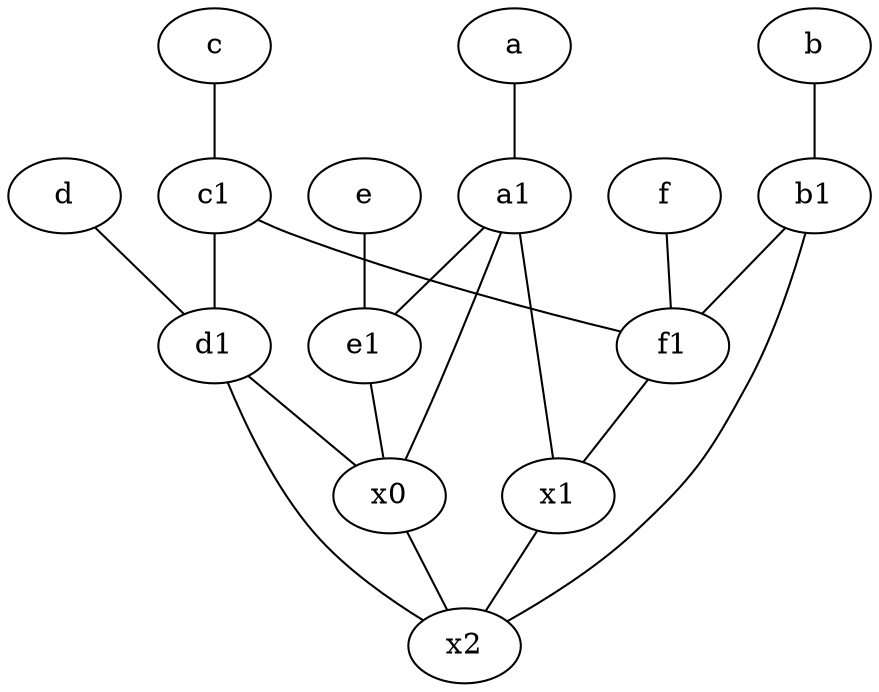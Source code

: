 graph {
	node [labelfontsize=50]
	c [labelfontsize=50 pos="4.5,2!"]
	b [labelfontsize=50 pos="10,4!"]
	f [labelfontsize=50 pos="3,9!"]
	x0 [labelfontsize=50]
	d [labelfontsize=50 pos="2,5!"]
	a [labelfontsize=50 pos="8,2!"]
	c1 [labelfontsize=50 pos="4.5,3!"]
	e [labelfontsize=50 pos="7,9!"]
	x2 [labelfontsize=50]
	d1 [labelfontsize=50 pos="3,5!"]
	f1 [labelfontsize=50 pos="3,8!"]
	e1 [labelfontsize=50 pos="7,7!"]
	b1 [labelfontsize=50 pos="9,4!"]
	a1 [labelfontsize=50 pos="8,3!"]
	x1 [labelfontsize=50]
	d1 -- x0
	f -- f1
	c1 -- d1
	b1 -- x2
	c -- c1
	a1 -- x1
	f1 -- x1
	x0 -- x2
	d1 -- x2
	a1 -- x0
	b1 -- f1
	d -- d1
	b -- b1
	a1 -- e1
	x1 -- x2
	c1 -- f1
	e1 -- x0
	e -- e1
	a -- a1
}
